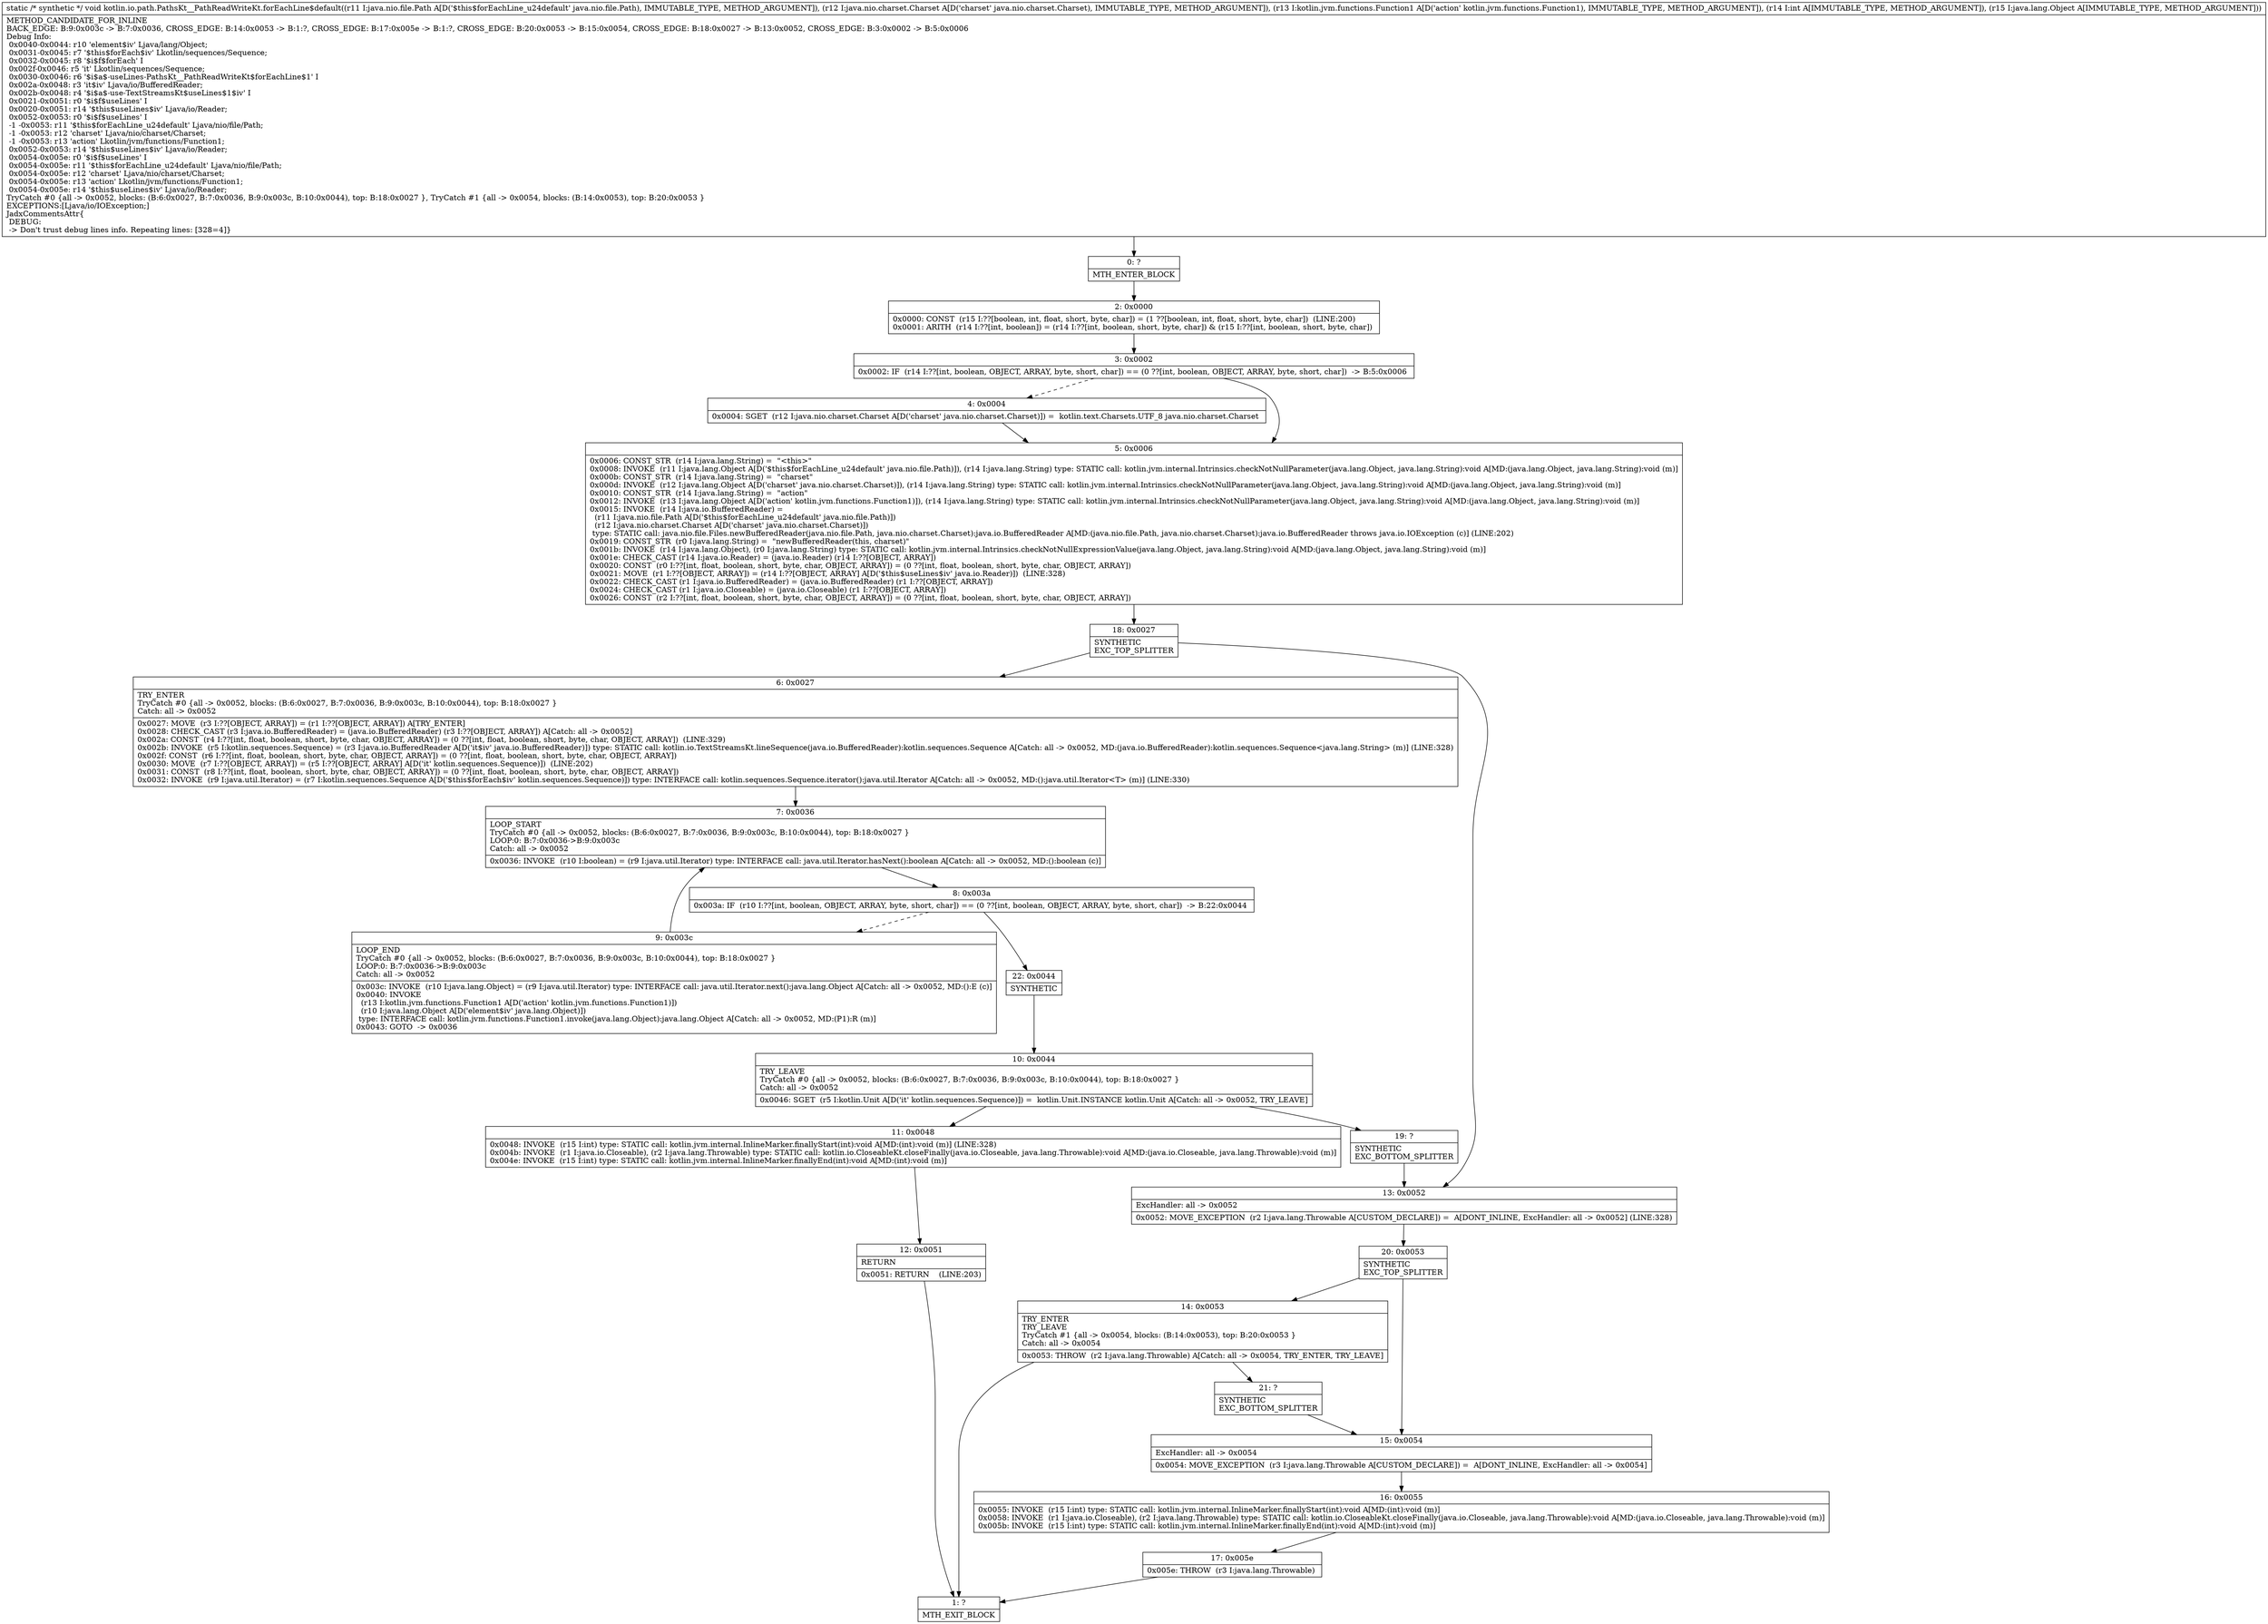 digraph "CFG forkotlin.io.path.PathsKt__PathReadWriteKt.forEachLine$default(Ljava\/nio\/file\/Path;Ljava\/nio\/charset\/Charset;Lkotlin\/jvm\/functions\/Function1;ILjava\/lang\/Object;)V" {
Node_0 [shape=record,label="{0\:\ ?|MTH_ENTER_BLOCK\l}"];
Node_2 [shape=record,label="{2\:\ 0x0000|0x0000: CONST  (r15 I:??[boolean, int, float, short, byte, char]) = (1 ??[boolean, int, float, short, byte, char])  (LINE:200)\l0x0001: ARITH  (r14 I:??[int, boolean]) = (r14 I:??[int, boolean, short, byte, char]) & (r15 I:??[int, boolean, short, byte, char]) \l}"];
Node_3 [shape=record,label="{3\:\ 0x0002|0x0002: IF  (r14 I:??[int, boolean, OBJECT, ARRAY, byte, short, char]) == (0 ??[int, boolean, OBJECT, ARRAY, byte, short, char])  \-\> B:5:0x0006 \l}"];
Node_4 [shape=record,label="{4\:\ 0x0004|0x0004: SGET  (r12 I:java.nio.charset.Charset A[D('charset' java.nio.charset.Charset)]) =  kotlin.text.Charsets.UTF_8 java.nio.charset.Charset \l}"];
Node_5 [shape=record,label="{5\:\ 0x0006|0x0006: CONST_STR  (r14 I:java.lang.String) =  \"\<this\>\" \l0x0008: INVOKE  (r11 I:java.lang.Object A[D('$this$forEachLine_u24default' java.nio.file.Path)]), (r14 I:java.lang.String) type: STATIC call: kotlin.jvm.internal.Intrinsics.checkNotNullParameter(java.lang.Object, java.lang.String):void A[MD:(java.lang.Object, java.lang.String):void (m)]\l0x000b: CONST_STR  (r14 I:java.lang.String) =  \"charset\" \l0x000d: INVOKE  (r12 I:java.lang.Object A[D('charset' java.nio.charset.Charset)]), (r14 I:java.lang.String) type: STATIC call: kotlin.jvm.internal.Intrinsics.checkNotNullParameter(java.lang.Object, java.lang.String):void A[MD:(java.lang.Object, java.lang.String):void (m)]\l0x0010: CONST_STR  (r14 I:java.lang.String) =  \"action\" \l0x0012: INVOKE  (r13 I:java.lang.Object A[D('action' kotlin.jvm.functions.Function1)]), (r14 I:java.lang.String) type: STATIC call: kotlin.jvm.internal.Intrinsics.checkNotNullParameter(java.lang.Object, java.lang.String):void A[MD:(java.lang.Object, java.lang.String):void (m)]\l0x0015: INVOKE  (r14 I:java.io.BufferedReader) = \l  (r11 I:java.nio.file.Path A[D('$this$forEachLine_u24default' java.nio.file.Path)])\l  (r12 I:java.nio.charset.Charset A[D('charset' java.nio.charset.Charset)])\l type: STATIC call: java.nio.file.Files.newBufferedReader(java.nio.file.Path, java.nio.charset.Charset):java.io.BufferedReader A[MD:(java.nio.file.Path, java.nio.charset.Charset):java.io.BufferedReader throws java.io.IOException (c)] (LINE:202)\l0x0019: CONST_STR  (r0 I:java.lang.String) =  \"newBufferedReader(this, charset)\" \l0x001b: INVOKE  (r14 I:java.lang.Object), (r0 I:java.lang.String) type: STATIC call: kotlin.jvm.internal.Intrinsics.checkNotNullExpressionValue(java.lang.Object, java.lang.String):void A[MD:(java.lang.Object, java.lang.String):void (m)]\l0x001e: CHECK_CAST (r14 I:java.io.Reader) = (java.io.Reader) (r14 I:??[OBJECT, ARRAY]) \l0x0020: CONST  (r0 I:??[int, float, boolean, short, byte, char, OBJECT, ARRAY]) = (0 ??[int, float, boolean, short, byte, char, OBJECT, ARRAY]) \l0x0021: MOVE  (r1 I:??[OBJECT, ARRAY]) = (r14 I:??[OBJECT, ARRAY] A[D('$this$useLines$iv' java.io.Reader)])  (LINE:328)\l0x0022: CHECK_CAST (r1 I:java.io.BufferedReader) = (java.io.BufferedReader) (r1 I:??[OBJECT, ARRAY]) \l0x0024: CHECK_CAST (r1 I:java.io.Closeable) = (java.io.Closeable) (r1 I:??[OBJECT, ARRAY]) \l0x0026: CONST  (r2 I:??[int, float, boolean, short, byte, char, OBJECT, ARRAY]) = (0 ??[int, float, boolean, short, byte, char, OBJECT, ARRAY]) \l}"];
Node_18 [shape=record,label="{18\:\ 0x0027|SYNTHETIC\lEXC_TOP_SPLITTER\l}"];
Node_6 [shape=record,label="{6\:\ 0x0027|TRY_ENTER\lTryCatch #0 \{all \-\> 0x0052, blocks: (B:6:0x0027, B:7:0x0036, B:9:0x003c, B:10:0x0044), top: B:18:0x0027 \}\lCatch: all \-\> 0x0052\l|0x0027: MOVE  (r3 I:??[OBJECT, ARRAY]) = (r1 I:??[OBJECT, ARRAY]) A[TRY_ENTER]\l0x0028: CHECK_CAST (r3 I:java.io.BufferedReader) = (java.io.BufferedReader) (r3 I:??[OBJECT, ARRAY]) A[Catch: all \-\> 0x0052]\l0x002a: CONST  (r4 I:??[int, float, boolean, short, byte, char, OBJECT, ARRAY]) = (0 ??[int, float, boolean, short, byte, char, OBJECT, ARRAY])  (LINE:329)\l0x002b: INVOKE  (r5 I:kotlin.sequences.Sequence) = (r3 I:java.io.BufferedReader A[D('it$iv' java.io.BufferedReader)]) type: STATIC call: kotlin.io.TextStreamsKt.lineSequence(java.io.BufferedReader):kotlin.sequences.Sequence A[Catch: all \-\> 0x0052, MD:(java.io.BufferedReader):kotlin.sequences.Sequence\<java.lang.String\> (m)] (LINE:328)\l0x002f: CONST  (r6 I:??[int, float, boolean, short, byte, char, OBJECT, ARRAY]) = (0 ??[int, float, boolean, short, byte, char, OBJECT, ARRAY]) \l0x0030: MOVE  (r7 I:??[OBJECT, ARRAY]) = (r5 I:??[OBJECT, ARRAY] A[D('it' kotlin.sequences.Sequence)])  (LINE:202)\l0x0031: CONST  (r8 I:??[int, float, boolean, short, byte, char, OBJECT, ARRAY]) = (0 ??[int, float, boolean, short, byte, char, OBJECT, ARRAY]) \l0x0032: INVOKE  (r9 I:java.util.Iterator) = (r7 I:kotlin.sequences.Sequence A[D('$this$forEach$iv' kotlin.sequences.Sequence)]) type: INTERFACE call: kotlin.sequences.Sequence.iterator():java.util.Iterator A[Catch: all \-\> 0x0052, MD:():java.util.Iterator\<T\> (m)] (LINE:330)\l}"];
Node_7 [shape=record,label="{7\:\ 0x0036|LOOP_START\lTryCatch #0 \{all \-\> 0x0052, blocks: (B:6:0x0027, B:7:0x0036, B:9:0x003c, B:10:0x0044), top: B:18:0x0027 \}\lLOOP:0: B:7:0x0036\-\>B:9:0x003c\lCatch: all \-\> 0x0052\l|0x0036: INVOKE  (r10 I:boolean) = (r9 I:java.util.Iterator) type: INTERFACE call: java.util.Iterator.hasNext():boolean A[Catch: all \-\> 0x0052, MD:():boolean (c)]\l}"];
Node_8 [shape=record,label="{8\:\ 0x003a|0x003a: IF  (r10 I:??[int, boolean, OBJECT, ARRAY, byte, short, char]) == (0 ??[int, boolean, OBJECT, ARRAY, byte, short, char])  \-\> B:22:0x0044 \l}"];
Node_9 [shape=record,label="{9\:\ 0x003c|LOOP_END\lTryCatch #0 \{all \-\> 0x0052, blocks: (B:6:0x0027, B:7:0x0036, B:9:0x003c, B:10:0x0044), top: B:18:0x0027 \}\lLOOP:0: B:7:0x0036\-\>B:9:0x003c\lCatch: all \-\> 0x0052\l|0x003c: INVOKE  (r10 I:java.lang.Object) = (r9 I:java.util.Iterator) type: INTERFACE call: java.util.Iterator.next():java.lang.Object A[Catch: all \-\> 0x0052, MD:():E (c)]\l0x0040: INVOKE  \l  (r13 I:kotlin.jvm.functions.Function1 A[D('action' kotlin.jvm.functions.Function1)])\l  (r10 I:java.lang.Object A[D('element$iv' java.lang.Object)])\l type: INTERFACE call: kotlin.jvm.functions.Function1.invoke(java.lang.Object):java.lang.Object A[Catch: all \-\> 0x0052, MD:(P1):R (m)]\l0x0043: GOTO  \-\> 0x0036 \l}"];
Node_22 [shape=record,label="{22\:\ 0x0044|SYNTHETIC\l}"];
Node_10 [shape=record,label="{10\:\ 0x0044|TRY_LEAVE\lTryCatch #0 \{all \-\> 0x0052, blocks: (B:6:0x0027, B:7:0x0036, B:9:0x003c, B:10:0x0044), top: B:18:0x0027 \}\lCatch: all \-\> 0x0052\l|0x0046: SGET  (r5 I:kotlin.Unit A[D('it' kotlin.sequences.Sequence)]) =  kotlin.Unit.INSTANCE kotlin.Unit A[Catch: all \-\> 0x0052, TRY_LEAVE]\l}"];
Node_11 [shape=record,label="{11\:\ 0x0048|0x0048: INVOKE  (r15 I:int) type: STATIC call: kotlin.jvm.internal.InlineMarker.finallyStart(int):void A[MD:(int):void (m)] (LINE:328)\l0x004b: INVOKE  (r1 I:java.io.Closeable), (r2 I:java.lang.Throwable) type: STATIC call: kotlin.io.CloseableKt.closeFinally(java.io.Closeable, java.lang.Throwable):void A[MD:(java.io.Closeable, java.lang.Throwable):void (m)]\l0x004e: INVOKE  (r15 I:int) type: STATIC call: kotlin.jvm.internal.InlineMarker.finallyEnd(int):void A[MD:(int):void (m)]\l}"];
Node_12 [shape=record,label="{12\:\ 0x0051|RETURN\l|0x0051: RETURN    (LINE:203)\l}"];
Node_1 [shape=record,label="{1\:\ ?|MTH_EXIT_BLOCK\l}"];
Node_19 [shape=record,label="{19\:\ ?|SYNTHETIC\lEXC_BOTTOM_SPLITTER\l}"];
Node_13 [shape=record,label="{13\:\ 0x0052|ExcHandler: all \-\> 0x0052\l|0x0052: MOVE_EXCEPTION  (r2 I:java.lang.Throwable A[CUSTOM_DECLARE]) =  A[DONT_INLINE, ExcHandler: all \-\> 0x0052] (LINE:328)\l}"];
Node_20 [shape=record,label="{20\:\ 0x0053|SYNTHETIC\lEXC_TOP_SPLITTER\l}"];
Node_14 [shape=record,label="{14\:\ 0x0053|TRY_ENTER\lTRY_LEAVE\lTryCatch #1 \{all \-\> 0x0054, blocks: (B:14:0x0053), top: B:20:0x0053 \}\lCatch: all \-\> 0x0054\l|0x0053: THROW  (r2 I:java.lang.Throwable) A[Catch: all \-\> 0x0054, TRY_ENTER, TRY_LEAVE]\l}"];
Node_21 [shape=record,label="{21\:\ ?|SYNTHETIC\lEXC_BOTTOM_SPLITTER\l}"];
Node_15 [shape=record,label="{15\:\ 0x0054|ExcHandler: all \-\> 0x0054\l|0x0054: MOVE_EXCEPTION  (r3 I:java.lang.Throwable A[CUSTOM_DECLARE]) =  A[DONT_INLINE, ExcHandler: all \-\> 0x0054]\l}"];
Node_16 [shape=record,label="{16\:\ 0x0055|0x0055: INVOKE  (r15 I:int) type: STATIC call: kotlin.jvm.internal.InlineMarker.finallyStart(int):void A[MD:(int):void (m)]\l0x0058: INVOKE  (r1 I:java.io.Closeable), (r2 I:java.lang.Throwable) type: STATIC call: kotlin.io.CloseableKt.closeFinally(java.io.Closeable, java.lang.Throwable):void A[MD:(java.io.Closeable, java.lang.Throwable):void (m)]\l0x005b: INVOKE  (r15 I:int) type: STATIC call: kotlin.jvm.internal.InlineMarker.finallyEnd(int):void A[MD:(int):void (m)]\l}"];
Node_17 [shape=record,label="{17\:\ 0x005e|0x005e: THROW  (r3 I:java.lang.Throwable) \l}"];
MethodNode[shape=record,label="{static \/* synthetic *\/ void kotlin.io.path.PathsKt__PathReadWriteKt.forEachLine$default((r11 I:java.nio.file.Path A[D('$this$forEachLine_u24default' java.nio.file.Path), IMMUTABLE_TYPE, METHOD_ARGUMENT]), (r12 I:java.nio.charset.Charset A[D('charset' java.nio.charset.Charset), IMMUTABLE_TYPE, METHOD_ARGUMENT]), (r13 I:kotlin.jvm.functions.Function1 A[D('action' kotlin.jvm.functions.Function1), IMMUTABLE_TYPE, METHOD_ARGUMENT]), (r14 I:int A[IMMUTABLE_TYPE, METHOD_ARGUMENT]), (r15 I:java.lang.Object A[IMMUTABLE_TYPE, METHOD_ARGUMENT]))  | METHOD_CANDIDATE_FOR_INLINE\lBACK_EDGE: B:9:0x003c \-\> B:7:0x0036, CROSS_EDGE: B:14:0x0053 \-\> B:1:?, CROSS_EDGE: B:17:0x005e \-\> B:1:?, CROSS_EDGE: B:20:0x0053 \-\> B:15:0x0054, CROSS_EDGE: B:18:0x0027 \-\> B:13:0x0052, CROSS_EDGE: B:3:0x0002 \-\> B:5:0x0006\lDebug Info:\l  0x0040\-0x0044: r10 'element$iv' Ljava\/lang\/Object;\l  0x0031\-0x0045: r7 '$this$forEach$iv' Lkotlin\/sequences\/Sequence;\l  0x0032\-0x0045: r8 '$i$f$forEach' I\l  0x002f\-0x0046: r5 'it' Lkotlin\/sequences\/Sequence;\l  0x0030\-0x0046: r6 '$i$a$\-useLines\-PathsKt__PathReadWriteKt$forEachLine$1' I\l  0x002a\-0x0048: r3 'it$iv' Ljava\/io\/BufferedReader;\l  0x002b\-0x0048: r4 '$i$a$\-use\-TextStreamsKt$useLines$1$iv' I\l  0x0021\-0x0051: r0 '$i$f$useLines' I\l  0x0020\-0x0051: r14 '$this$useLines$iv' Ljava\/io\/Reader;\l  0x0052\-0x0053: r0 '$i$f$useLines' I\l  \-1 \-0x0053: r11 '$this$forEachLine_u24default' Ljava\/nio\/file\/Path;\l  \-1 \-0x0053: r12 'charset' Ljava\/nio\/charset\/Charset;\l  \-1 \-0x0053: r13 'action' Lkotlin\/jvm\/functions\/Function1;\l  0x0052\-0x0053: r14 '$this$useLines$iv' Ljava\/io\/Reader;\l  0x0054\-0x005e: r0 '$i$f$useLines' I\l  0x0054\-0x005e: r11 '$this$forEachLine_u24default' Ljava\/nio\/file\/Path;\l  0x0054\-0x005e: r12 'charset' Ljava\/nio\/charset\/Charset;\l  0x0054\-0x005e: r13 'action' Lkotlin\/jvm\/functions\/Function1;\l  0x0054\-0x005e: r14 '$this$useLines$iv' Ljava\/io\/Reader;\lTryCatch #0 \{all \-\> 0x0052, blocks: (B:6:0x0027, B:7:0x0036, B:9:0x003c, B:10:0x0044), top: B:18:0x0027 \}, TryCatch #1 \{all \-\> 0x0054, blocks: (B:14:0x0053), top: B:20:0x0053 \}\lEXCEPTIONS:[Ljava\/io\/IOException;]\lJadxCommentsAttr\{\l DEBUG: \l \-\> Don't trust debug lines info. Repeating lines: [328=4]\}\l}"];
MethodNode -> Node_0;Node_0 -> Node_2;
Node_2 -> Node_3;
Node_3 -> Node_4[style=dashed];
Node_3 -> Node_5;
Node_4 -> Node_5;
Node_5 -> Node_18;
Node_18 -> Node_6;
Node_18 -> Node_13;
Node_6 -> Node_7;
Node_7 -> Node_8;
Node_8 -> Node_9[style=dashed];
Node_8 -> Node_22;
Node_9 -> Node_7;
Node_22 -> Node_10;
Node_10 -> Node_11;
Node_10 -> Node_19;
Node_11 -> Node_12;
Node_12 -> Node_1;
Node_19 -> Node_13;
Node_13 -> Node_20;
Node_20 -> Node_14;
Node_20 -> Node_15;
Node_14 -> Node_1;
Node_14 -> Node_21;
Node_21 -> Node_15;
Node_15 -> Node_16;
Node_16 -> Node_17;
Node_17 -> Node_1;
}

